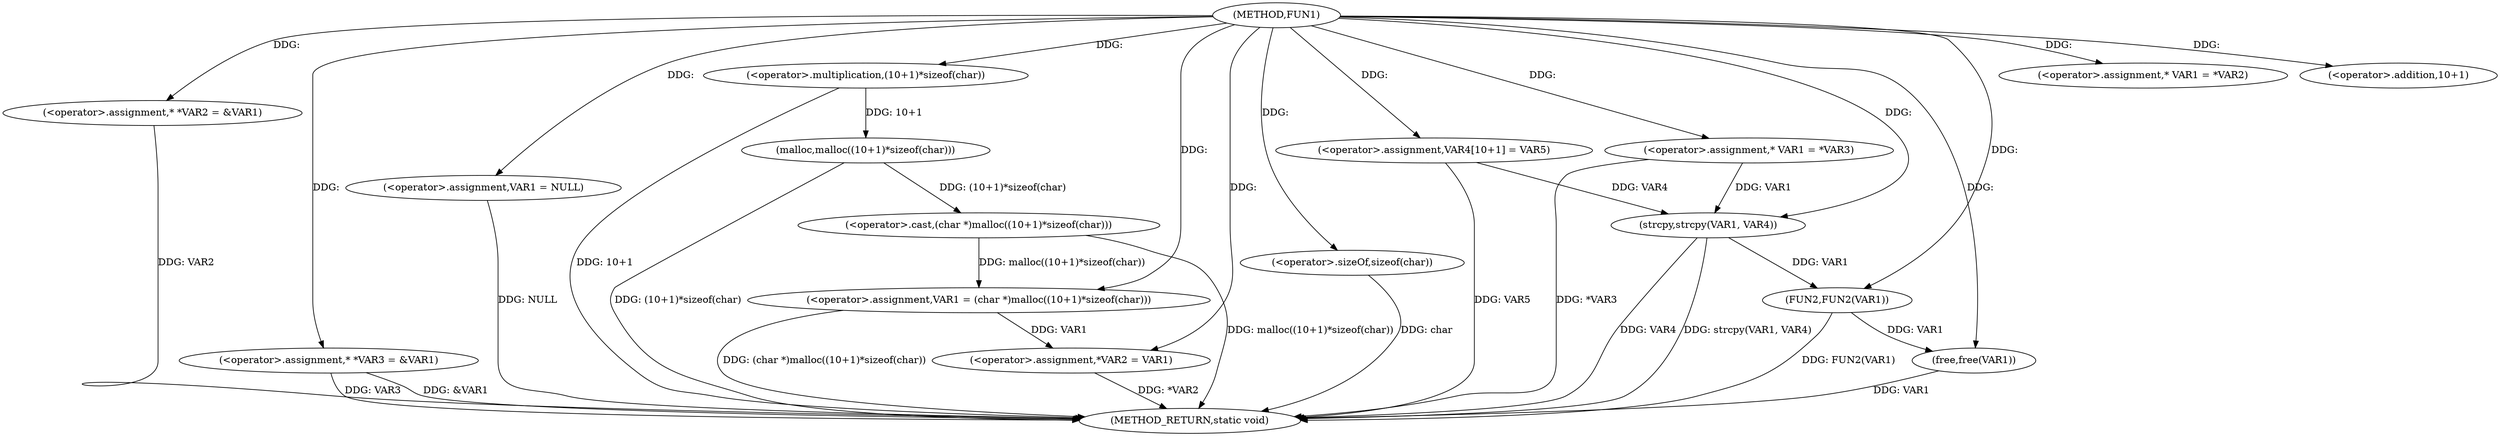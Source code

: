 digraph FUN1 {  
"1000100" [label = "(METHOD,FUN1)" ]
"1000155" [label = "(METHOD_RETURN,static void)" ]
"1000104" [label = "(<operator>.assignment,* *VAR2 = &VAR1)" ]
"1000109" [label = "(<operator>.assignment,* *VAR3 = &VAR1)" ]
"1000113" [label = "(<operator>.assignment,VAR1 = NULL)" ]
"1000118" [label = "(<operator>.assignment,* VAR1 = *VAR2)" ]
"1000122" [label = "(<operator>.assignment,VAR1 = (char *)malloc((10+1)*sizeof(char)))" ]
"1000124" [label = "(<operator>.cast,(char *)malloc((10+1)*sizeof(char)))" ]
"1000126" [label = "(malloc,malloc((10+1)*sizeof(char)))" ]
"1000127" [label = "(<operator>.multiplication,(10+1)*sizeof(char))" ]
"1000128" [label = "(<operator>.addition,10+1)" ]
"1000131" [label = "(<operator>.sizeOf,sizeof(char))" ]
"1000133" [label = "(<operator>.assignment,*VAR2 = VAR1)" ]
"1000139" [label = "(<operator>.assignment,* VAR1 = *VAR3)" ]
"1000145" [label = "(<operator>.assignment,VAR4[10+1] = VAR5)" ]
"1000148" [label = "(strcpy,strcpy(VAR1, VAR4))" ]
"1000151" [label = "(FUN2,FUN2(VAR1))" ]
"1000153" [label = "(free,free(VAR1))" ]
  "1000124" -> "1000155"  [ label = "DDG: malloc((10+1)*sizeof(char))"] 
  "1000151" -> "1000155"  [ label = "DDG: FUN2(VAR1)"] 
  "1000104" -> "1000155"  [ label = "DDG: VAR2"] 
  "1000133" -> "1000155"  [ label = "DDG: *VAR2"] 
  "1000113" -> "1000155"  [ label = "DDG: NULL"] 
  "1000148" -> "1000155"  [ label = "DDG: strcpy(VAR1, VAR4)"] 
  "1000153" -> "1000155"  [ label = "DDG: VAR1"] 
  "1000148" -> "1000155"  [ label = "DDG: VAR4"] 
  "1000127" -> "1000155"  [ label = "DDG: 10+1"] 
  "1000131" -> "1000155"  [ label = "DDG: char"] 
  "1000139" -> "1000155"  [ label = "DDG: *VAR3"] 
  "1000126" -> "1000155"  [ label = "DDG: (10+1)*sizeof(char)"] 
  "1000109" -> "1000155"  [ label = "DDG: VAR3"] 
  "1000145" -> "1000155"  [ label = "DDG: VAR5"] 
  "1000109" -> "1000155"  [ label = "DDG: &VAR1"] 
  "1000122" -> "1000155"  [ label = "DDG: (char *)malloc((10+1)*sizeof(char))"] 
  "1000100" -> "1000104"  [ label = "DDG: "] 
  "1000100" -> "1000109"  [ label = "DDG: "] 
  "1000100" -> "1000113"  [ label = "DDG: "] 
  "1000100" -> "1000118"  [ label = "DDG: "] 
  "1000124" -> "1000122"  [ label = "DDG: malloc((10+1)*sizeof(char))"] 
  "1000100" -> "1000122"  [ label = "DDG: "] 
  "1000126" -> "1000124"  [ label = "DDG: (10+1)*sizeof(char)"] 
  "1000127" -> "1000126"  [ label = "DDG: 10+1"] 
  "1000100" -> "1000127"  [ label = "DDG: "] 
  "1000100" -> "1000128"  [ label = "DDG: "] 
  "1000100" -> "1000131"  [ label = "DDG: "] 
  "1000122" -> "1000133"  [ label = "DDG: VAR1"] 
  "1000100" -> "1000133"  [ label = "DDG: "] 
  "1000100" -> "1000139"  [ label = "DDG: "] 
  "1000100" -> "1000145"  [ label = "DDG: "] 
  "1000139" -> "1000148"  [ label = "DDG: VAR1"] 
  "1000100" -> "1000148"  [ label = "DDG: "] 
  "1000145" -> "1000148"  [ label = "DDG: VAR4"] 
  "1000148" -> "1000151"  [ label = "DDG: VAR1"] 
  "1000100" -> "1000151"  [ label = "DDG: "] 
  "1000151" -> "1000153"  [ label = "DDG: VAR1"] 
  "1000100" -> "1000153"  [ label = "DDG: "] 
}
